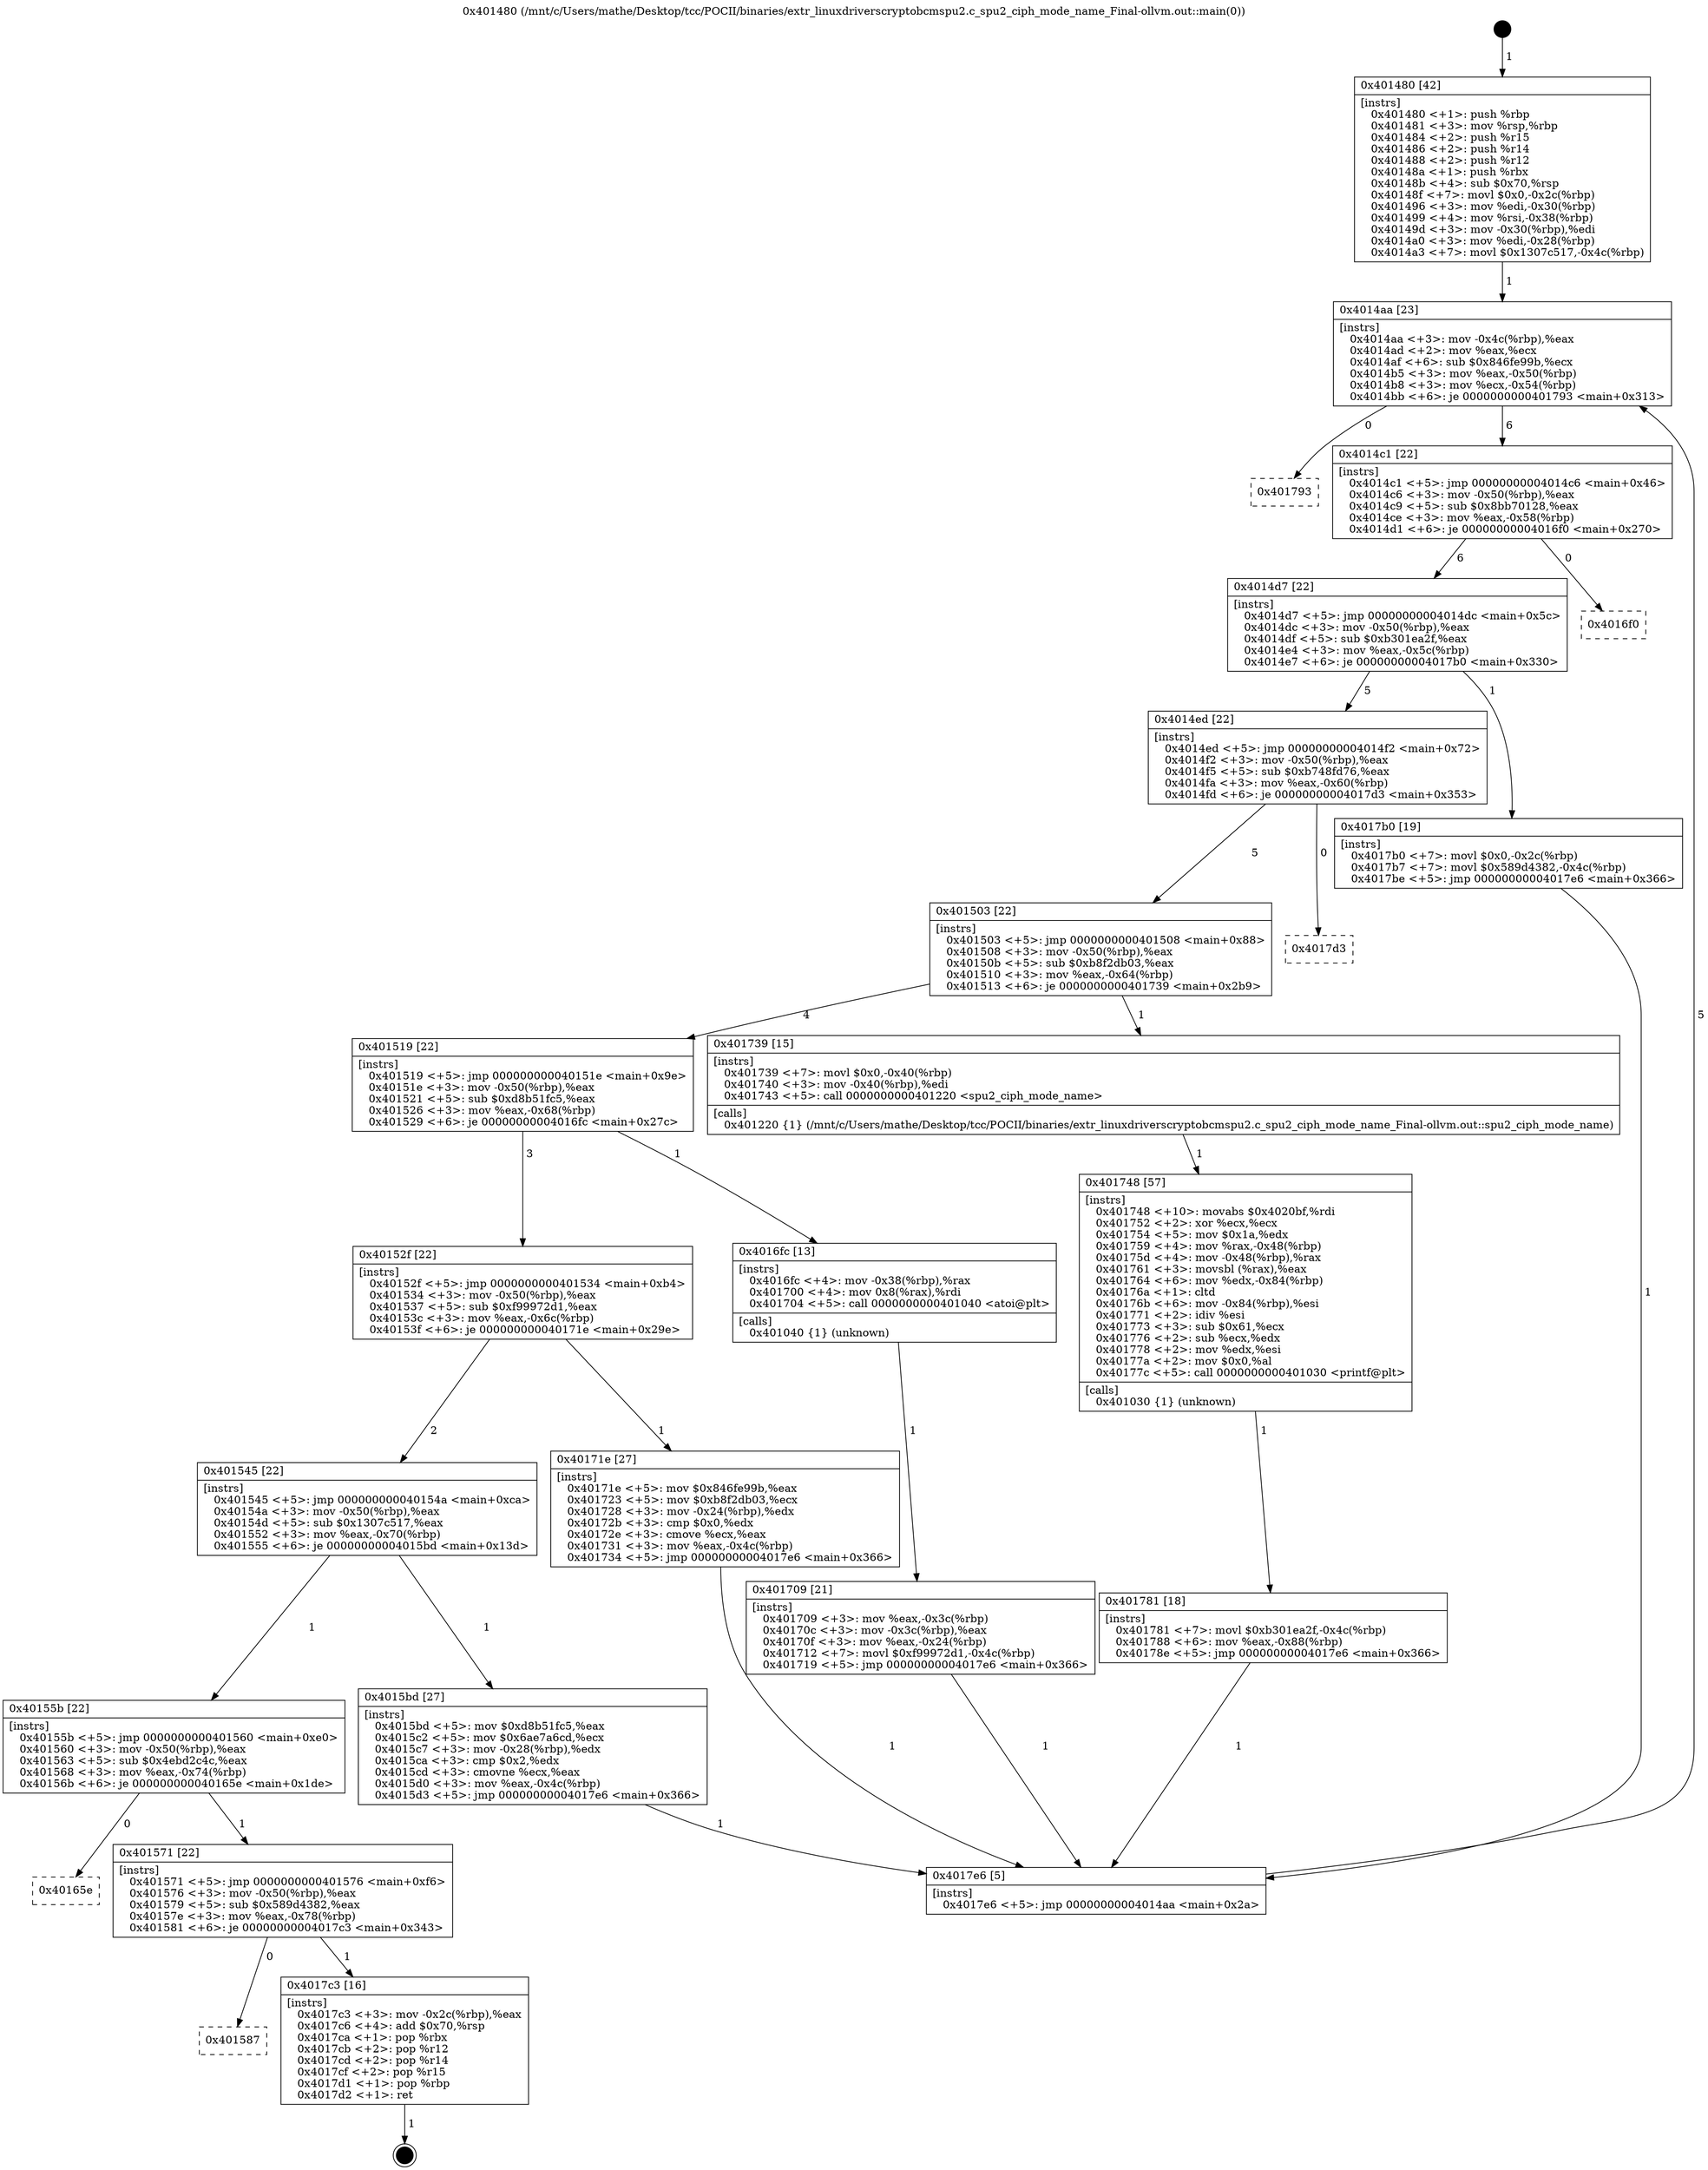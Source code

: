 digraph "0x401480" {
  label = "0x401480 (/mnt/c/Users/mathe/Desktop/tcc/POCII/binaries/extr_linuxdriverscryptobcmspu2.c_spu2_ciph_mode_name_Final-ollvm.out::main(0))"
  labelloc = "t"
  node[shape=record]

  Entry [label="",width=0.3,height=0.3,shape=circle,fillcolor=black,style=filled]
  "0x4014aa" [label="{
     0x4014aa [23]\l
     | [instrs]\l
     &nbsp;&nbsp;0x4014aa \<+3\>: mov -0x4c(%rbp),%eax\l
     &nbsp;&nbsp;0x4014ad \<+2\>: mov %eax,%ecx\l
     &nbsp;&nbsp;0x4014af \<+6\>: sub $0x846fe99b,%ecx\l
     &nbsp;&nbsp;0x4014b5 \<+3\>: mov %eax,-0x50(%rbp)\l
     &nbsp;&nbsp;0x4014b8 \<+3\>: mov %ecx,-0x54(%rbp)\l
     &nbsp;&nbsp;0x4014bb \<+6\>: je 0000000000401793 \<main+0x313\>\l
  }"]
  "0x401793" [label="{
     0x401793\l
  }", style=dashed]
  "0x4014c1" [label="{
     0x4014c1 [22]\l
     | [instrs]\l
     &nbsp;&nbsp;0x4014c1 \<+5\>: jmp 00000000004014c6 \<main+0x46\>\l
     &nbsp;&nbsp;0x4014c6 \<+3\>: mov -0x50(%rbp),%eax\l
     &nbsp;&nbsp;0x4014c9 \<+5\>: sub $0x8bb70128,%eax\l
     &nbsp;&nbsp;0x4014ce \<+3\>: mov %eax,-0x58(%rbp)\l
     &nbsp;&nbsp;0x4014d1 \<+6\>: je 00000000004016f0 \<main+0x270\>\l
  }"]
  Exit [label="",width=0.3,height=0.3,shape=circle,fillcolor=black,style=filled,peripheries=2]
  "0x4016f0" [label="{
     0x4016f0\l
  }", style=dashed]
  "0x4014d7" [label="{
     0x4014d7 [22]\l
     | [instrs]\l
     &nbsp;&nbsp;0x4014d7 \<+5\>: jmp 00000000004014dc \<main+0x5c\>\l
     &nbsp;&nbsp;0x4014dc \<+3\>: mov -0x50(%rbp),%eax\l
     &nbsp;&nbsp;0x4014df \<+5\>: sub $0xb301ea2f,%eax\l
     &nbsp;&nbsp;0x4014e4 \<+3\>: mov %eax,-0x5c(%rbp)\l
     &nbsp;&nbsp;0x4014e7 \<+6\>: je 00000000004017b0 \<main+0x330\>\l
  }"]
  "0x401587" [label="{
     0x401587\l
  }", style=dashed]
  "0x4017b0" [label="{
     0x4017b0 [19]\l
     | [instrs]\l
     &nbsp;&nbsp;0x4017b0 \<+7\>: movl $0x0,-0x2c(%rbp)\l
     &nbsp;&nbsp;0x4017b7 \<+7\>: movl $0x589d4382,-0x4c(%rbp)\l
     &nbsp;&nbsp;0x4017be \<+5\>: jmp 00000000004017e6 \<main+0x366\>\l
  }"]
  "0x4014ed" [label="{
     0x4014ed [22]\l
     | [instrs]\l
     &nbsp;&nbsp;0x4014ed \<+5\>: jmp 00000000004014f2 \<main+0x72\>\l
     &nbsp;&nbsp;0x4014f2 \<+3\>: mov -0x50(%rbp),%eax\l
     &nbsp;&nbsp;0x4014f5 \<+5\>: sub $0xb748fd76,%eax\l
     &nbsp;&nbsp;0x4014fa \<+3\>: mov %eax,-0x60(%rbp)\l
     &nbsp;&nbsp;0x4014fd \<+6\>: je 00000000004017d3 \<main+0x353\>\l
  }"]
  "0x4017c3" [label="{
     0x4017c3 [16]\l
     | [instrs]\l
     &nbsp;&nbsp;0x4017c3 \<+3\>: mov -0x2c(%rbp),%eax\l
     &nbsp;&nbsp;0x4017c6 \<+4\>: add $0x70,%rsp\l
     &nbsp;&nbsp;0x4017ca \<+1\>: pop %rbx\l
     &nbsp;&nbsp;0x4017cb \<+2\>: pop %r12\l
     &nbsp;&nbsp;0x4017cd \<+2\>: pop %r14\l
     &nbsp;&nbsp;0x4017cf \<+2\>: pop %r15\l
     &nbsp;&nbsp;0x4017d1 \<+1\>: pop %rbp\l
     &nbsp;&nbsp;0x4017d2 \<+1\>: ret\l
  }"]
  "0x4017d3" [label="{
     0x4017d3\l
  }", style=dashed]
  "0x401503" [label="{
     0x401503 [22]\l
     | [instrs]\l
     &nbsp;&nbsp;0x401503 \<+5\>: jmp 0000000000401508 \<main+0x88\>\l
     &nbsp;&nbsp;0x401508 \<+3\>: mov -0x50(%rbp),%eax\l
     &nbsp;&nbsp;0x40150b \<+5\>: sub $0xb8f2db03,%eax\l
     &nbsp;&nbsp;0x401510 \<+3\>: mov %eax,-0x64(%rbp)\l
     &nbsp;&nbsp;0x401513 \<+6\>: je 0000000000401739 \<main+0x2b9\>\l
  }"]
  "0x401571" [label="{
     0x401571 [22]\l
     | [instrs]\l
     &nbsp;&nbsp;0x401571 \<+5\>: jmp 0000000000401576 \<main+0xf6\>\l
     &nbsp;&nbsp;0x401576 \<+3\>: mov -0x50(%rbp),%eax\l
     &nbsp;&nbsp;0x401579 \<+5\>: sub $0x589d4382,%eax\l
     &nbsp;&nbsp;0x40157e \<+3\>: mov %eax,-0x78(%rbp)\l
     &nbsp;&nbsp;0x401581 \<+6\>: je 00000000004017c3 \<main+0x343\>\l
  }"]
  "0x401739" [label="{
     0x401739 [15]\l
     | [instrs]\l
     &nbsp;&nbsp;0x401739 \<+7\>: movl $0x0,-0x40(%rbp)\l
     &nbsp;&nbsp;0x401740 \<+3\>: mov -0x40(%rbp),%edi\l
     &nbsp;&nbsp;0x401743 \<+5\>: call 0000000000401220 \<spu2_ciph_mode_name\>\l
     | [calls]\l
     &nbsp;&nbsp;0x401220 \{1\} (/mnt/c/Users/mathe/Desktop/tcc/POCII/binaries/extr_linuxdriverscryptobcmspu2.c_spu2_ciph_mode_name_Final-ollvm.out::spu2_ciph_mode_name)\l
  }"]
  "0x401519" [label="{
     0x401519 [22]\l
     | [instrs]\l
     &nbsp;&nbsp;0x401519 \<+5\>: jmp 000000000040151e \<main+0x9e\>\l
     &nbsp;&nbsp;0x40151e \<+3\>: mov -0x50(%rbp),%eax\l
     &nbsp;&nbsp;0x401521 \<+5\>: sub $0xd8b51fc5,%eax\l
     &nbsp;&nbsp;0x401526 \<+3\>: mov %eax,-0x68(%rbp)\l
     &nbsp;&nbsp;0x401529 \<+6\>: je 00000000004016fc \<main+0x27c\>\l
  }"]
  "0x40165e" [label="{
     0x40165e\l
  }", style=dashed]
  "0x4016fc" [label="{
     0x4016fc [13]\l
     | [instrs]\l
     &nbsp;&nbsp;0x4016fc \<+4\>: mov -0x38(%rbp),%rax\l
     &nbsp;&nbsp;0x401700 \<+4\>: mov 0x8(%rax),%rdi\l
     &nbsp;&nbsp;0x401704 \<+5\>: call 0000000000401040 \<atoi@plt\>\l
     | [calls]\l
     &nbsp;&nbsp;0x401040 \{1\} (unknown)\l
  }"]
  "0x40152f" [label="{
     0x40152f [22]\l
     | [instrs]\l
     &nbsp;&nbsp;0x40152f \<+5\>: jmp 0000000000401534 \<main+0xb4\>\l
     &nbsp;&nbsp;0x401534 \<+3\>: mov -0x50(%rbp),%eax\l
     &nbsp;&nbsp;0x401537 \<+5\>: sub $0xf99972d1,%eax\l
     &nbsp;&nbsp;0x40153c \<+3\>: mov %eax,-0x6c(%rbp)\l
     &nbsp;&nbsp;0x40153f \<+6\>: je 000000000040171e \<main+0x29e\>\l
  }"]
  "0x401781" [label="{
     0x401781 [18]\l
     | [instrs]\l
     &nbsp;&nbsp;0x401781 \<+7\>: movl $0xb301ea2f,-0x4c(%rbp)\l
     &nbsp;&nbsp;0x401788 \<+6\>: mov %eax,-0x88(%rbp)\l
     &nbsp;&nbsp;0x40178e \<+5\>: jmp 00000000004017e6 \<main+0x366\>\l
  }"]
  "0x40171e" [label="{
     0x40171e [27]\l
     | [instrs]\l
     &nbsp;&nbsp;0x40171e \<+5\>: mov $0x846fe99b,%eax\l
     &nbsp;&nbsp;0x401723 \<+5\>: mov $0xb8f2db03,%ecx\l
     &nbsp;&nbsp;0x401728 \<+3\>: mov -0x24(%rbp),%edx\l
     &nbsp;&nbsp;0x40172b \<+3\>: cmp $0x0,%edx\l
     &nbsp;&nbsp;0x40172e \<+3\>: cmove %ecx,%eax\l
     &nbsp;&nbsp;0x401731 \<+3\>: mov %eax,-0x4c(%rbp)\l
     &nbsp;&nbsp;0x401734 \<+5\>: jmp 00000000004017e6 \<main+0x366\>\l
  }"]
  "0x401545" [label="{
     0x401545 [22]\l
     | [instrs]\l
     &nbsp;&nbsp;0x401545 \<+5\>: jmp 000000000040154a \<main+0xca\>\l
     &nbsp;&nbsp;0x40154a \<+3\>: mov -0x50(%rbp),%eax\l
     &nbsp;&nbsp;0x40154d \<+5\>: sub $0x1307c517,%eax\l
     &nbsp;&nbsp;0x401552 \<+3\>: mov %eax,-0x70(%rbp)\l
     &nbsp;&nbsp;0x401555 \<+6\>: je 00000000004015bd \<main+0x13d\>\l
  }"]
  "0x401748" [label="{
     0x401748 [57]\l
     | [instrs]\l
     &nbsp;&nbsp;0x401748 \<+10\>: movabs $0x4020bf,%rdi\l
     &nbsp;&nbsp;0x401752 \<+2\>: xor %ecx,%ecx\l
     &nbsp;&nbsp;0x401754 \<+5\>: mov $0x1a,%edx\l
     &nbsp;&nbsp;0x401759 \<+4\>: mov %rax,-0x48(%rbp)\l
     &nbsp;&nbsp;0x40175d \<+4\>: mov -0x48(%rbp),%rax\l
     &nbsp;&nbsp;0x401761 \<+3\>: movsbl (%rax),%eax\l
     &nbsp;&nbsp;0x401764 \<+6\>: mov %edx,-0x84(%rbp)\l
     &nbsp;&nbsp;0x40176a \<+1\>: cltd\l
     &nbsp;&nbsp;0x40176b \<+6\>: mov -0x84(%rbp),%esi\l
     &nbsp;&nbsp;0x401771 \<+2\>: idiv %esi\l
     &nbsp;&nbsp;0x401773 \<+3\>: sub $0x61,%ecx\l
     &nbsp;&nbsp;0x401776 \<+2\>: sub %ecx,%edx\l
     &nbsp;&nbsp;0x401778 \<+2\>: mov %edx,%esi\l
     &nbsp;&nbsp;0x40177a \<+2\>: mov $0x0,%al\l
     &nbsp;&nbsp;0x40177c \<+5\>: call 0000000000401030 \<printf@plt\>\l
     | [calls]\l
     &nbsp;&nbsp;0x401030 \{1\} (unknown)\l
  }"]
  "0x4015bd" [label="{
     0x4015bd [27]\l
     | [instrs]\l
     &nbsp;&nbsp;0x4015bd \<+5\>: mov $0xd8b51fc5,%eax\l
     &nbsp;&nbsp;0x4015c2 \<+5\>: mov $0x6ae7a6cd,%ecx\l
     &nbsp;&nbsp;0x4015c7 \<+3\>: mov -0x28(%rbp),%edx\l
     &nbsp;&nbsp;0x4015ca \<+3\>: cmp $0x2,%edx\l
     &nbsp;&nbsp;0x4015cd \<+3\>: cmovne %ecx,%eax\l
     &nbsp;&nbsp;0x4015d0 \<+3\>: mov %eax,-0x4c(%rbp)\l
     &nbsp;&nbsp;0x4015d3 \<+5\>: jmp 00000000004017e6 \<main+0x366\>\l
  }"]
  "0x40155b" [label="{
     0x40155b [22]\l
     | [instrs]\l
     &nbsp;&nbsp;0x40155b \<+5\>: jmp 0000000000401560 \<main+0xe0\>\l
     &nbsp;&nbsp;0x401560 \<+3\>: mov -0x50(%rbp),%eax\l
     &nbsp;&nbsp;0x401563 \<+5\>: sub $0x4ebd2c4c,%eax\l
     &nbsp;&nbsp;0x401568 \<+3\>: mov %eax,-0x74(%rbp)\l
     &nbsp;&nbsp;0x40156b \<+6\>: je 000000000040165e \<main+0x1de\>\l
  }"]
  "0x4017e6" [label="{
     0x4017e6 [5]\l
     | [instrs]\l
     &nbsp;&nbsp;0x4017e6 \<+5\>: jmp 00000000004014aa \<main+0x2a\>\l
  }"]
  "0x401480" [label="{
     0x401480 [42]\l
     | [instrs]\l
     &nbsp;&nbsp;0x401480 \<+1\>: push %rbp\l
     &nbsp;&nbsp;0x401481 \<+3\>: mov %rsp,%rbp\l
     &nbsp;&nbsp;0x401484 \<+2\>: push %r15\l
     &nbsp;&nbsp;0x401486 \<+2\>: push %r14\l
     &nbsp;&nbsp;0x401488 \<+2\>: push %r12\l
     &nbsp;&nbsp;0x40148a \<+1\>: push %rbx\l
     &nbsp;&nbsp;0x40148b \<+4\>: sub $0x70,%rsp\l
     &nbsp;&nbsp;0x40148f \<+7\>: movl $0x0,-0x2c(%rbp)\l
     &nbsp;&nbsp;0x401496 \<+3\>: mov %edi,-0x30(%rbp)\l
     &nbsp;&nbsp;0x401499 \<+4\>: mov %rsi,-0x38(%rbp)\l
     &nbsp;&nbsp;0x40149d \<+3\>: mov -0x30(%rbp),%edi\l
     &nbsp;&nbsp;0x4014a0 \<+3\>: mov %edi,-0x28(%rbp)\l
     &nbsp;&nbsp;0x4014a3 \<+7\>: movl $0x1307c517,-0x4c(%rbp)\l
  }"]
  "0x401709" [label="{
     0x401709 [21]\l
     | [instrs]\l
     &nbsp;&nbsp;0x401709 \<+3\>: mov %eax,-0x3c(%rbp)\l
     &nbsp;&nbsp;0x40170c \<+3\>: mov -0x3c(%rbp),%eax\l
     &nbsp;&nbsp;0x40170f \<+3\>: mov %eax,-0x24(%rbp)\l
     &nbsp;&nbsp;0x401712 \<+7\>: movl $0xf99972d1,-0x4c(%rbp)\l
     &nbsp;&nbsp;0x401719 \<+5\>: jmp 00000000004017e6 \<main+0x366\>\l
  }"]
  Entry -> "0x401480" [label=" 1"]
  "0x4014aa" -> "0x401793" [label=" 0"]
  "0x4014aa" -> "0x4014c1" [label=" 6"]
  "0x4017c3" -> Exit [label=" 1"]
  "0x4014c1" -> "0x4016f0" [label=" 0"]
  "0x4014c1" -> "0x4014d7" [label=" 6"]
  "0x401571" -> "0x401587" [label=" 0"]
  "0x4014d7" -> "0x4017b0" [label=" 1"]
  "0x4014d7" -> "0x4014ed" [label=" 5"]
  "0x401571" -> "0x4017c3" [label=" 1"]
  "0x4014ed" -> "0x4017d3" [label=" 0"]
  "0x4014ed" -> "0x401503" [label=" 5"]
  "0x40155b" -> "0x401571" [label=" 1"]
  "0x401503" -> "0x401739" [label=" 1"]
  "0x401503" -> "0x401519" [label=" 4"]
  "0x40155b" -> "0x40165e" [label=" 0"]
  "0x401519" -> "0x4016fc" [label=" 1"]
  "0x401519" -> "0x40152f" [label=" 3"]
  "0x4017b0" -> "0x4017e6" [label=" 1"]
  "0x40152f" -> "0x40171e" [label=" 1"]
  "0x40152f" -> "0x401545" [label=" 2"]
  "0x401781" -> "0x4017e6" [label=" 1"]
  "0x401545" -> "0x4015bd" [label=" 1"]
  "0x401545" -> "0x40155b" [label=" 1"]
  "0x4015bd" -> "0x4017e6" [label=" 1"]
  "0x401480" -> "0x4014aa" [label=" 1"]
  "0x4017e6" -> "0x4014aa" [label=" 5"]
  "0x4016fc" -> "0x401709" [label=" 1"]
  "0x401709" -> "0x4017e6" [label=" 1"]
  "0x40171e" -> "0x4017e6" [label=" 1"]
  "0x401739" -> "0x401748" [label=" 1"]
  "0x401748" -> "0x401781" [label=" 1"]
}
